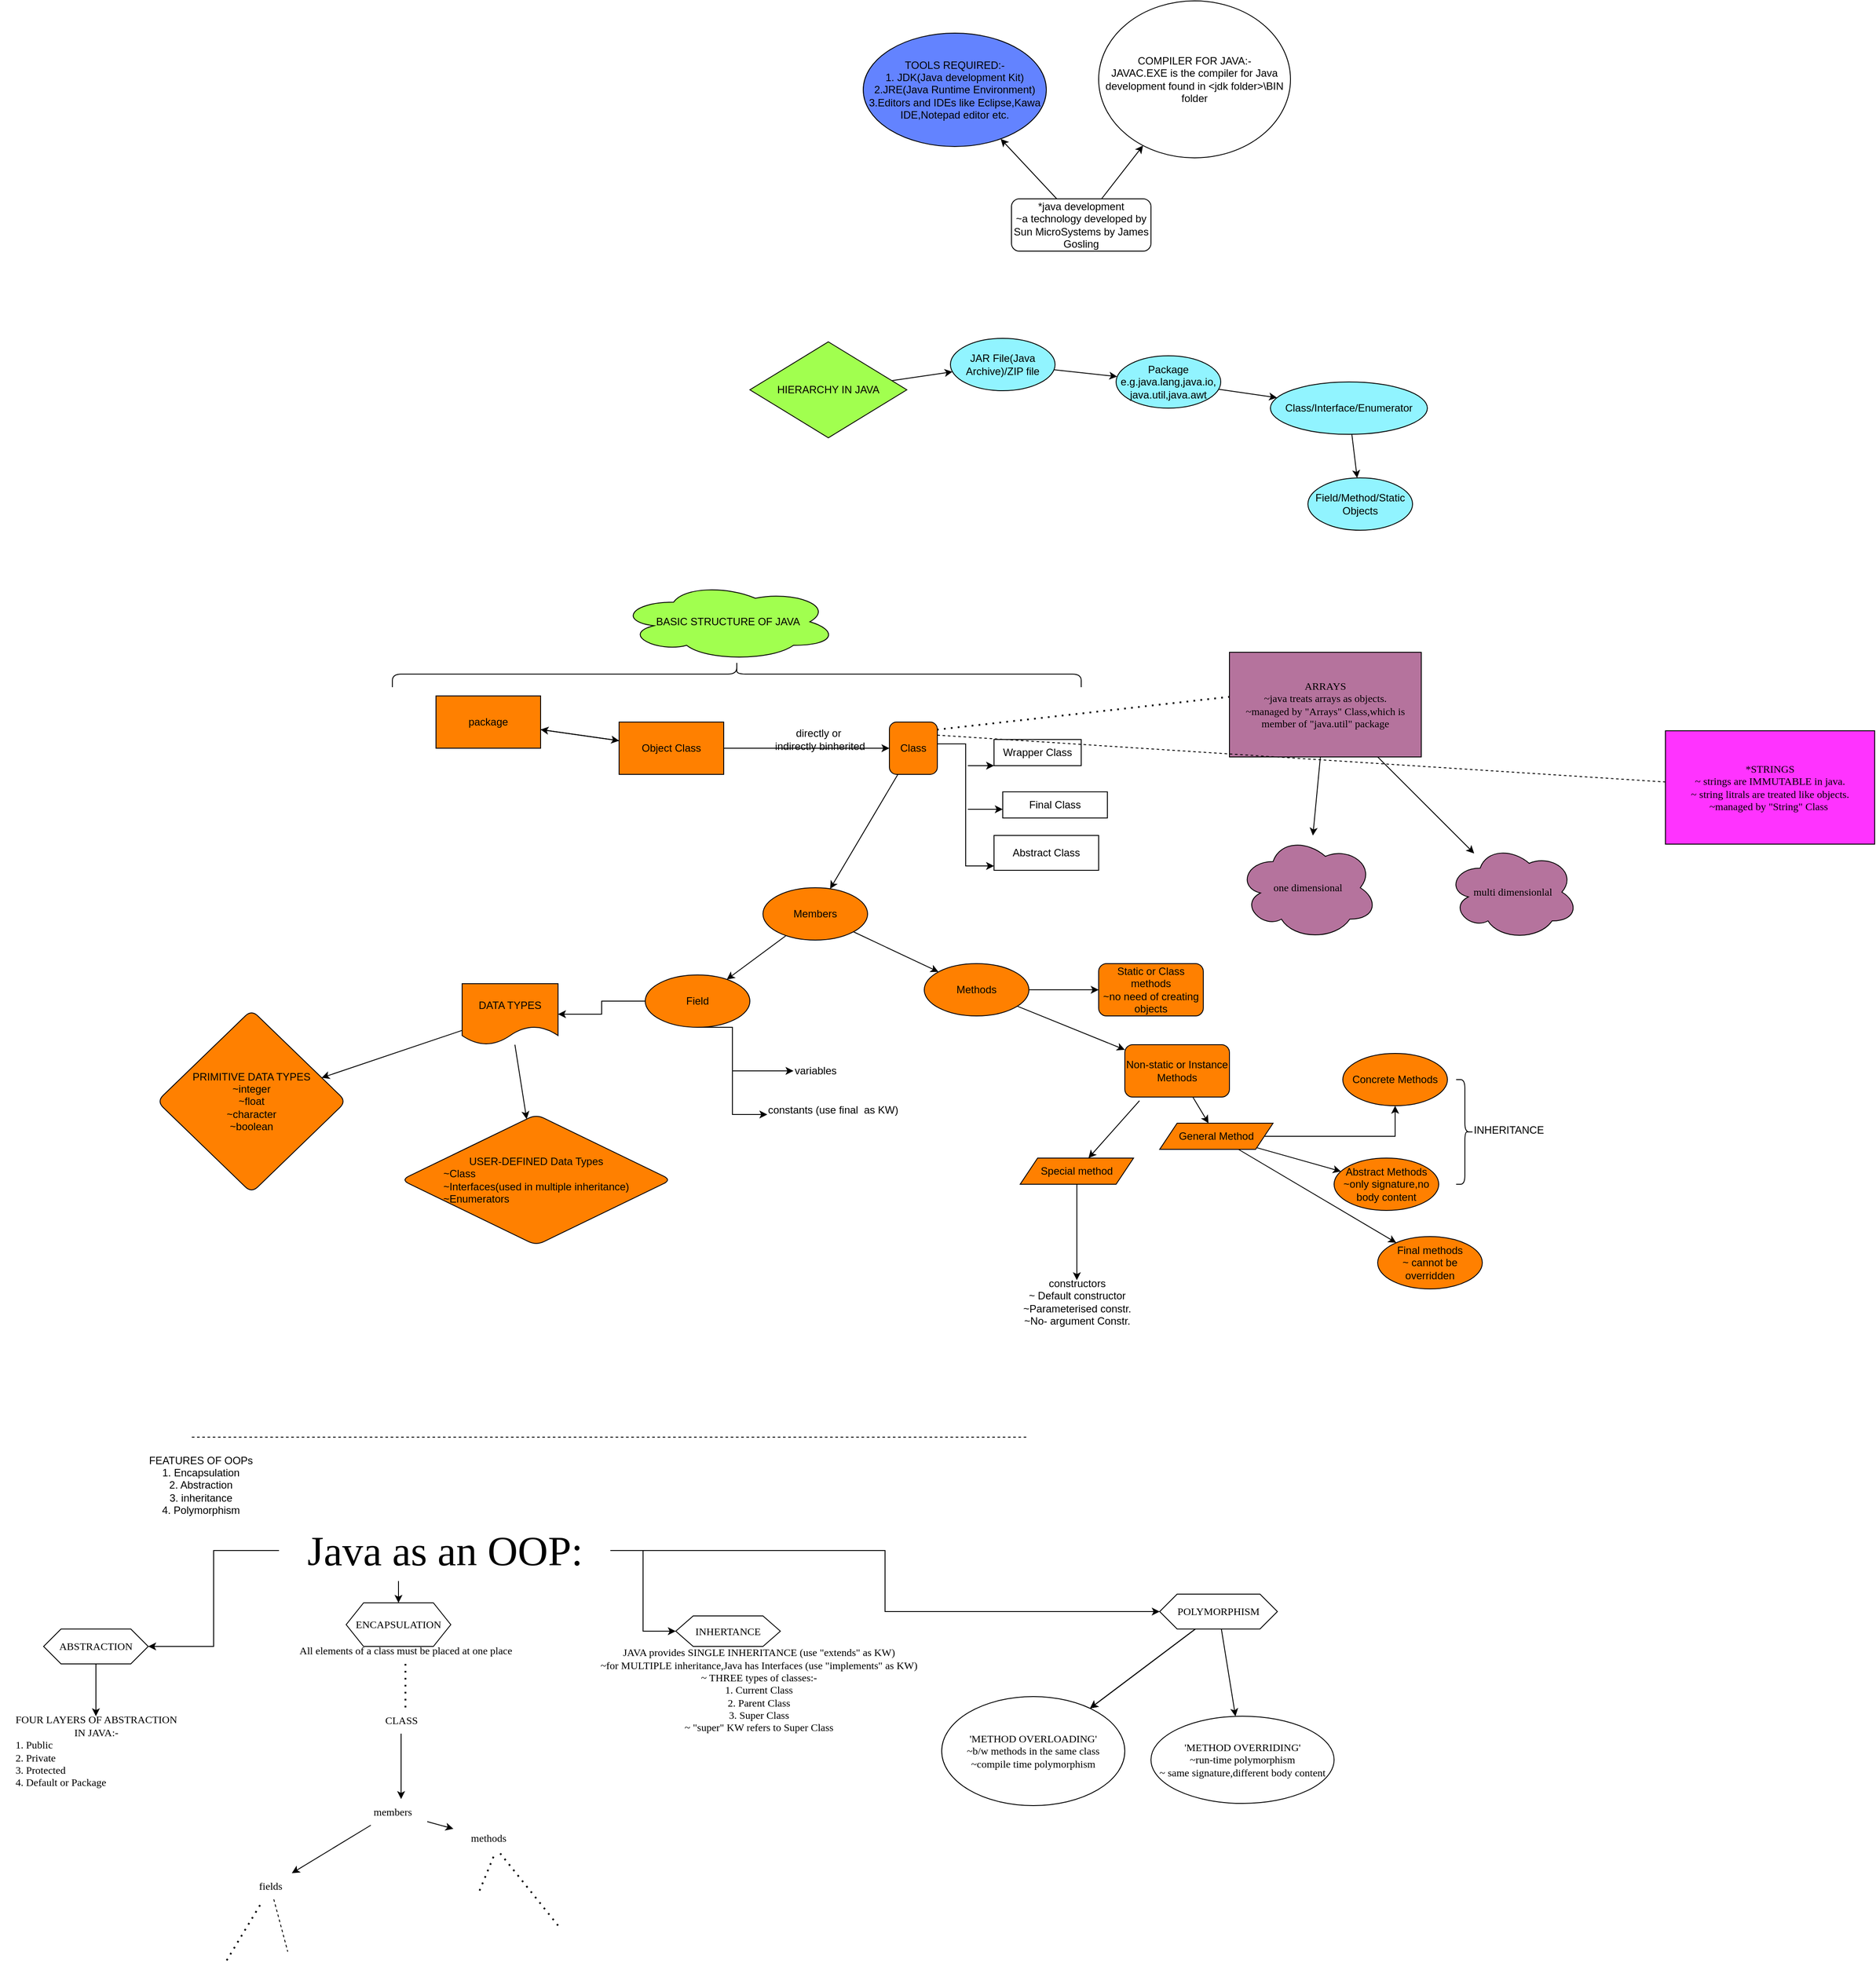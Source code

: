 <mxfile version="20.0.4" type="github" pages="2"><diagram id="sH5qiCcOdGeGCvfAOboL" name="Page-1"><mxGraphModel dx="2087" dy="555" grid="1" gridSize="10" guides="1" tooltips="1" connect="1" arrows="1" fold="1" page="1" pageScale="1" pageWidth="827" pageHeight="1169" math="0" shadow="0"><root><mxCell id="0"/><mxCell id="1" parent="0"/><mxCell id="B9Iz-INxXwkHirPRDV6O-6" value="" style="edgeStyle=none;rounded=0;orthogonalLoop=1;jettySize=auto;html=1;" edge="1" parent="1" source="B9Iz-INxXwkHirPRDV6O-1" target="B9Iz-INxXwkHirPRDV6O-5"><mxGeometry relative="1" as="geometry"/></mxCell><mxCell id="B9Iz-INxXwkHirPRDV6O-11" value="" style="edgeStyle=none;rounded=0;orthogonalLoop=1;jettySize=auto;html=1;" edge="1" parent="1" source="B9Iz-INxXwkHirPRDV6O-1" target="B9Iz-INxXwkHirPRDV6O-10"><mxGeometry relative="1" as="geometry"/></mxCell><mxCell id="B9Iz-INxXwkHirPRDV6O-1" value="*java development&lt;br&gt;~a technology developed by Sun MicroSystems by James Gosling" style="rounded=1;whiteSpace=wrap;html=1;" vertex="1" parent="1"><mxGeometry x="350" y="260" width="160" height="60" as="geometry"/></mxCell><mxCell id="B9Iz-INxXwkHirPRDV6O-5" value="TOOLS REQUIRED:-&lt;br&gt;1. JDK(Java development Kit)&lt;br&gt;2.JRE(Java Runtime Environment)&lt;br&gt;3.Editors and IDEs like Eclipse,Kawa IDE,Notepad editor etc." style="ellipse;whiteSpace=wrap;html=1;rounded=1;strokeColor=#000000;fillColor=#6383FF;" vertex="1" parent="1"><mxGeometry x="180" y="70" width="210" height="130" as="geometry"/></mxCell><mxCell id="B9Iz-INxXwkHirPRDV6O-10" value="COMPILER FOR JAVA:-&lt;br&gt;JAVAC.EXE is the compiler for Java development found in &amp;lt;jdk folder&amp;gt;\BIN folder" style="ellipse;whiteSpace=wrap;html=1;rounded=1;" vertex="1" parent="1"><mxGeometry x="450" y="33" width="220" height="180" as="geometry"/></mxCell><mxCell id="B9Iz-INxXwkHirPRDV6O-14" value="" style="edgeStyle=none;rounded=0;orthogonalLoop=1;jettySize=auto;html=1;" edge="1" parent="1" source="B9Iz-INxXwkHirPRDV6O-12" target="B9Iz-INxXwkHirPRDV6O-13"><mxGeometry relative="1" as="geometry"/></mxCell><mxCell id="B9Iz-INxXwkHirPRDV6O-12" value="HIERARCHY IN JAVA" style="rhombus;whiteSpace=wrap;html=1;strokeColor=#000000;fillColor=#A1FF4F;" vertex="1" parent="1"><mxGeometry x="50" y="424" width="180" height="110" as="geometry"/></mxCell><mxCell id="B9Iz-INxXwkHirPRDV6O-16" value="" style="edgeStyle=none;rounded=0;orthogonalLoop=1;jettySize=auto;html=1;" edge="1" parent="1" source="B9Iz-INxXwkHirPRDV6O-13" target="B9Iz-INxXwkHirPRDV6O-15"><mxGeometry relative="1" as="geometry"/></mxCell><mxCell id="B9Iz-INxXwkHirPRDV6O-13" value="JAR File(Java Archive)/ZIP file" style="ellipse;whiteSpace=wrap;html=1;fillColor=#91F4FF;strokeColor=#000000;" vertex="1" parent="1"><mxGeometry x="280" y="420" width="120" height="60" as="geometry"/></mxCell><mxCell id="B9Iz-INxXwkHirPRDV6O-18" value="" style="edgeStyle=none;rounded=0;orthogonalLoop=1;jettySize=auto;html=1;" edge="1" parent="1" source="B9Iz-INxXwkHirPRDV6O-15" target="B9Iz-INxXwkHirPRDV6O-17"><mxGeometry relative="1" as="geometry"/></mxCell><mxCell id="B9Iz-INxXwkHirPRDV6O-15" value="Package&lt;br&gt;e.g.java.lang,java.io,&lt;br&gt;java.util,java.awt" style="ellipse;whiteSpace=wrap;html=1;fillColor=#91F4FF;strokeColor=#000000;" vertex="1" parent="1"><mxGeometry x="470" y="440" width="120" height="60" as="geometry"/></mxCell><mxCell id="B9Iz-INxXwkHirPRDV6O-20" value="" style="edgeStyle=none;rounded=0;orthogonalLoop=1;jettySize=auto;html=1;" edge="1" parent="1" source="B9Iz-INxXwkHirPRDV6O-17" target="B9Iz-INxXwkHirPRDV6O-19"><mxGeometry relative="1" as="geometry"/></mxCell><mxCell id="B9Iz-INxXwkHirPRDV6O-17" value="Class/Interface/Enumerator" style="ellipse;whiteSpace=wrap;html=1;fillColor=#91F4FF;strokeColor=#000000;" vertex="1" parent="1"><mxGeometry x="647" y="470" width="180" height="60" as="geometry"/></mxCell><mxCell id="B9Iz-INxXwkHirPRDV6O-19" value="Field/Method/Static Objects" style="ellipse;whiteSpace=wrap;html=1;fillColor=#91F4FF;strokeColor=#000000;" vertex="1" parent="1"><mxGeometry x="690" y="580" width="120" height="60" as="geometry"/></mxCell><mxCell id="B9Iz-INxXwkHirPRDV6O-23" value="BASIC STRUCTURE OF JAVA" style="ellipse;shape=cloud;whiteSpace=wrap;html=1;strokeColor=#000000;fillColor=#A1FF4F;" vertex="1" parent="1"><mxGeometry x="-100" y="700" width="250" height="90" as="geometry"/></mxCell><mxCell id="B9Iz-INxXwkHirPRDV6O-32" value="" style="edgeStyle=none;rounded=0;orthogonalLoop=1;jettySize=auto;html=1;" edge="1" parent="1" source="B9Iz-INxXwkHirPRDV6O-27" target="B9Iz-INxXwkHirPRDV6O-31"><mxGeometry relative="1" as="geometry"/></mxCell><mxCell id="B9Iz-INxXwkHirPRDV6O-27" value="package" style="whiteSpace=wrap;html=1;strokeColor=#000000;fillColor=#FF8000;" vertex="1" parent="1"><mxGeometry x="-310" y="830" width="120" height="60" as="geometry"/></mxCell><mxCell id="B9Iz-INxXwkHirPRDV6O-28" value="" style="shape=curlyBracket;whiteSpace=wrap;html=1;rounded=1;flipH=1;strokeColor=#000000;fillColor=#FF8000;direction=south;" vertex="1" parent="1"><mxGeometry x="-360" y="790" width="790" height="30" as="geometry"/></mxCell><mxCell id="B9Iz-INxXwkHirPRDV6O-36" value="" style="edgeStyle=none;rounded=0;orthogonalLoop=1;jettySize=auto;html=1;" edge="1" parent="1" source="B9Iz-INxXwkHirPRDV6O-31" target="B9Iz-INxXwkHirPRDV6O-35"><mxGeometry relative="1" as="geometry"/></mxCell><mxCell id="1tp41s8w3gV_eY9NmaiI-1" value="" style="edgeStyle=none;rounded=0;orthogonalLoop=1;jettySize=auto;html=1;fontFamily=Verdana;fontSize=12;" edge="1" parent="1" source="B9Iz-INxXwkHirPRDV6O-31" target="B9Iz-INxXwkHirPRDV6O-27"><mxGeometry relative="1" as="geometry"/></mxCell><mxCell id="B9Iz-INxXwkHirPRDV6O-31" value="Object Class" style="whiteSpace=wrap;html=1;fillColor=#FF8000;strokeColor=#000000;" vertex="1" parent="1"><mxGeometry x="-100" y="860" width="120" height="60" as="geometry"/></mxCell><mxCell id="B9Iz-INxXwkHirPRDV6O-39" style="edgeStyle=elbowEdgeStyle;rounded=0;orthogonalLoop=1;jettySize=auto;html=1;exitX=1;exitY=0.5;exitDx=0;exitDy=0;" edge="1" parent="1"><mxGeometry relative="1" as="geometry"><mxPoint x="330" y="1025" as="targetPoint"/><mxPoint x="265" y="885" as="sourcePoint"/></mxGeometry></mxCell><mxCell id="B9Iz-INxXwkHirPRDV6O-50" value="" style="edgeStyle=none;rounded=0;orthogonalLoop=1;jettySize=auto;html=1;" edge="1" parent="1" source="B9Iz-INxXwkHirPRDV6O-35" target="B9Iz-INxXwkHirPRDV6O-49"><mxGeometry relative="1" as="geometry"/></mxCell><mxCell id="B9Iz-INxXwkHirPRDV6O-35" value="Class" style="rounded=1;whiteSpace=wrap;html=1;fillColor=#FF8000;strokeColor=#000000;" vertex="1" parent="1"><mxGeometry x="210" y="860" width="55" height="60" as="geometry"/></mxCell><mxCell id="B9Iz-INxXwkHirPRDV6O-37" value="directly or&amp;nbsp;&lt;br&gt;indirectly binherited" style="text;html=1;align=center;verticalAlign=middle;resizable=0;points=[];autosize=1;strokeColor=none;fillColor=none;" vertex="1" parent="1"><mxGeometry x="65" y="860" width="130" height="40" as="geometry"/></mxCell><mxCell id="B9Iz-INxXwkHirPRDV6O-40" value="" style="endArrow=classic;html=1;rounded=0;" edge="1" parent="1"><mxGeometry width="50" height="50" relative="1" as="geometry"><mxPoint x="300" y="910" as="sourcePoint"/><mxPoint x="330" y="910" as="targetPoint"/></mxGeometry></mxCell><mxCell id="B9Iz-INxXwkHirPRDV6O-41" value="Wrapper Class" style="whiteSpace=wrap;html=1;strokeColor=#000000;fillColor=#FFFFFF;" vertex="1" parent="1"><mxGeometry x="330" y="880" width="100" height="30" as="geometry"/></mxCell><mxCell id="B9Iz-INxXwkHirPRDV6O-43" value="" style="endArrow=classic;html=1;rounded=0;" edge="1" parent="1"><mxGeometry width="50" height="50" relative="1" as="geometry"><mxPoint x="300" y="960" as="sourcePoint"/><mxPoint x="340" y="960" as="targetPoint"/></mxGeometry></mxCell><mxCell id="B9Iz-INxXwkHirPRDV6O-44" value="Final Class" style="whiteSpace=wrap;html=1;strokeColor=#000000;fillColor=#FFFFFF;" vertex="1" parent="1"><mxGeometry x="340" y="940" width="120" height="30" as="geometry"/></mxCell><mxCell id="B9Iz-INxXwkHirPRDV6O-45" value="Abstract Class" style="whiteSpace=wrap;html=1;strokeColor=#000000;fillColor=#FFFFFF;" vertex="1" parent="1"><mxGeometry x="330" y="990" width="120" height="40" as="geometry"/></mxCell><mxCell id="B9Iz-INxXwkHirPRDV6O-52" value="" style="edgeStyle=none;rounded=0;orthogonalLoop=1;jettySize=auto;html=1;" edge="1" parent="1" source="B9Iz-INxXwkHirPRDV6O-49" target="B9Iz-INxXwkHirPRDV6O-51"><mxGeometry relative="1" as="geometry"/></mxCell><mxCell id="B9Iz-INxXwkHirPRDV6O-57" value="" style="edgeStyle=none;rounded=0;orthogonalLoop=1;jettySize=auto;html=1;" edge="1" parent="1" source="B9Iz-INxXwkHirPRDV6O-49" target="B9Iz-INxXwkHirPRDV6O-56"><mxGeometry relative="1" as="geometry"/></mxCell><mxCell id="B9Iz-INxXwkHirPRDV6O-49" value="Members" style="ellipse;whiteSpace=wrap;html=1;fillColor=#FF8000;strokeColor=#000000;rounded=1;" vertex="1" parent="1"><mxGeometry x="65" y="1050" width="120" height="60" as="geometry"/></mxCell><mxCell id="B9Iz-INxXwkHirPRDV6O-59" value="" style="edgeStyle=none;rounded=0;orthogonalLoop=1;jettySize=auto;html=1;" edge="1" parent="1" source="B9Iz-INxXwkHirPRDV6O-51" target="B9Iz-INxXwkHirPRDV6O-58"><mxGeometry relative="1" as="geometry"/></mxCell><mxCell id="B9Iz-INxXwkHirPRDV6O-61" value="" style="edgeStyle=none;rounded=0;orthogonalLoop=1;jettySize=auto;html=1;" edge="1" parent="1" source="B9Iz-INxXwkHirPRDV6O-51" target="B9Iz-INxXwkHirPRDV6O-60"><mxGeometry relative="1" as="geometry"/></mxCell><mxCell id="B9Iz-INxXwkHirPRDV6O-51" value="Methods" style="ellipse;whiteSpace=wrap;html=1;fillColor=#FF8000;strokeColor=#000000;rounded=1;" vertex="1" parent="1"><mxGeometry x="250" y="1137" width="120" height="60" as="geometry"/></mxCell><mxCell id="B9Iz-INxXwkHirPRDV6O-93" style="edgeStyle=elbowEdgeStyle;rounded=0;orthogonalLoop=1;jettySize=auto;html=1;exitX=0.5;exitY=1;exitDx=0;exitDy=0;" edge="1" parent="1" source="B9Iz-INxXwkHirPRDV6O-56"><mxGeometry relative="1" as="geometry"><mxPoint x="70" y="1310" as="targetPoint"/></mxGeometry></mxCell><mxCell id="B9Iz-INxXwkHirPRDV6O-100" value="" style="edgeStyle=elbowEdgeStyle;rounded=0;orthogonalLoop=1;jettySize=auto;html=1;" edge="1" parent="1" source="B9Iz-INxXwkHirPRDV6O-56" target="B9Iz-INxXwkHirPRDV6O-99"><mxGeometry relative="1" as="geometry"/></mxCell><mxCell id="B9Iz-INxXwkHirPRDV6O-56" value="Field" style="ellipse;whiteSpace=wrap;html=1;fillColor=#FF8000;strokeColor=#000000;rounded=1;" vertex="1" parent="1"><mxGeometry x="-70" y="1150" width="120" height="60" as="geometry"/></mxCell><mxCell id="B9Iz-INxXwkHirPRDV6O-58" value="Static or Class methods&lt;br&gt;~no need of creating objects" style="rounded=1;whiteSpace=wrap;html=1;fillColor=#FF8000;strokeColor=#000000;" vertex="1" parent="1"><mxGeometry x="450" y="1137" width="120" height="60" as="geometry"/></mxCell><mxCell id="B9Iz-INxXwkHirPRDV6O-63" value="" style="edgeStyle=none;rounded=0;orthogonalLoop=1;jettySize=auto;html=1;" edge="1" parent="1" source="B9Iz-INxXwkHirPRDV6O-60" target="B9Iz-INxXwkHirPRDV6O-62"><mxGeometry relative="1" as="geometry"/></mxCell><mxCell id="B9Iz-INxXwkHirPRDV6O-60" value="Non-static or Instance&lt;br&gt;Methods" style="whiteSpace=wrap;html=1;fillColor=#FF8000;strokeColor=#000000;rounded=1;" vertex="1" parent="1"><mxGeometry x="480" y="1230" width="120" height="60" as="geometry"/></mxCell><mxCell id="B9Iz-INxXwkHirPRDV6O-65" value="" style="edgeStyle=orthogonalEdgeStyle;rounded=0;orthogonalLoop=1;jettySize=auto;html=1;" edge="1" parent="1" source="B9Iz-INxXwkHirPRDV6O-62" target="B9Iz-INxXwkHirPRDV6O-64"><mxGeometry relative="1" as="geometry"/></mxCell><mxCell id="B9Iz-INxXwkHirPRDV6O-69" value="" style="edgeStyle=none;rounded=0;orthogonalLoop=1;jettySize=auto;html=1;" edge="1" parent="1" source="B9Iz-INxXwkHirPRDV6O-62" target="B9Iz-INxXwkHirPRDV6O-68"><mxGeometry relative="1" as="geometry"/></mxCell><mxCell id="B9Iz-INxXwkHirPRDV6O-71" value="" style="edgeStyle=none;rounded=0;orthogonalLoop=1;jettySize=auto;html=1;" edge="1" parent="1" source="B9Iz-INxXwkHirPRDV6O-62" target="B9Iz-INxXwkHirPRDV6O-70"><mxGeometry relative="1" as="geometry"/></mxCell><mxCell id="B9Iz-INxXwkHirPRDV6O-83" value="" style="edgeStyle=none;rounded=0;orthogonalLoop=1;jettySize=auto;html=1;exitX=0.14;exitY=1.071;exitDx=0;exitDy=0;exitPerimeter=0;" edge="1" parent="1" source="B9Iz-INxXwkHirPRDV6O-60" target="B9Iz-INxXwkHirPRDV6O-82"><mxGeometry relative="1" as="geometry"><mxPoint x="500" y="1300" as="sourcePoint"/></mxGeometry></mxCell><mxCell id="B9Iz-INxXwkHirPRDV6O-62" value="General Method" style="shape=parallelogram;perimeter=parallelogramPerimeter;whiteSpace=wrap;html=1;fixedSize=1;fillColor=#FF8000;strokeColor=#000000;rounded=1;arcSize=0;" vertex="1" parent="1"><mxGeometry x="520" y="1320" width="130" height="30" as="geometry"/></mxCell><mxCell id="B9Iz-INxXwkHirPRDV6O-64" value="Concrete Methods" style="ellipse;whiteSpace=wrap;html=1;fillColor=#FF8000;strokeColor=#000000;rounded=1;arcSize=0;" vertex="1" parent="1"><mxGeometry x="730" y="1240" width="120" height="60" as="geometry"/></mxCell><mxCell id="B9Iz-INxXwkHirPRDV6O-68" value="Abstract Methods&lt;br&gt;~only signature,no body content" style="ellipse;whiteSpace=wrap;html=1;fillColor=#FF8000;strokeColor=#000000;rounded=1;arcSize=0;" vertex="1" parent="1"><mxGeometry x="720" y="1360" width="120" height="60" as="geometry"/></mxCell><mxCell id="B9Iz-INxXwkHirPRDV6O-70" value="Final methods&lt;br&gt;~ cannot be overridden" style="ellipse;whiteSpace=wrap;html=1;fillColor=#FF8000;strokeColor=#000000;rounded=1;arcSize=0;" vertex="1" parent="1"><mxGeometry x="770" y="1450" width="120" height="60" as="geometry"/></mxCell><mxCell id="B9Iz-INxXwkHirPRDV6O-72" value="" style="shape=curlyBracket;whiteSpace=wrap;html=1;rounded=1;flipH=1;strokeColor=#000000;fillColor=#FFFFFF;" vertex="1" parent="1"><mxGeometry x="860" y="1270" width="20" height="120" as="geometry"/></mxCell><mxCell id="B9Iz-INxXwkHirPRDV6O-76" value="&lt;br&gt;INHERITANCE" style="text;html=1;align=center;verticalAlign=middle;resizable=0;points=[];autosize=1;strokeColor=none;fillColor=none;" vertex="1" parent="1"><mxGeometry x="870" y="1300" width="100" height="40" as="geometry"/></mxCell><mxCell id="B9Iz-INxXwkHirPRDV6O-82" value="Special method" style="shape=parallelogram;perimeter=parallelogramPerimeter;whiteSpace=wrap;html=1;fixedSize=1;fillColor=#FF8000;strokeColor=#000000;rounded=1;arcSize=0;" vertex="1" parent="1"><mxGeometry x="360" y="1360" width="130" height="30" as="geometry"/></mxCell><mxCell id="B9Iz-INxXwkHirPRDV6O-90" value="" style="endArrow=classic;html=1;rounded=0;exitX=0.5;exitY=1;exitDx=0;exitDy=0;" edge="1" parent="1" source="B9Iz-INxXwkHirPRDV6O-82"><mxGeometry width="50" height="50" relative="1" as="geometry"><mxPoint x="490" y="1410" as="sourcePoint"/><mxPoint x="425" y="1500" as="targetPoint"/></mxGeometry></mxCell><mxCell id="B9Iz-INxXwkHirPRDV6O-92" value="constructors&lt;br&gt;~ Default constructor&lt;br&gt;~Parameterised constr.&lt;br&gt;~No- argument Constr." style="text;html=1;align=center;verticalAlign=middle;resizable=0;points=[];autosize=1;strokeColor=none;fillColor=none;" vertex="1" parent="1"><mxGeometry x="350" y="1490" width="150" height="70" as="geometry"/></mxCell><mxCell id="B9Iz-INxXwkHirPRDV6O-94" value="" style="endArrow=classic;html=1;rounded=0;" edge="1" parent="1"><mxGeometry width="50" height="50" relative="1" as="geometry"><mxPoint x="30" y="1260" as="sourcePoint"/><mxPoint x="100" y="1260" as="targetPoint"/></mxGeometry></mxCell><mxCell id="B9Iz-INxXwkHirPRDV6O-95" value="variables" style="text;html=1;align=center;verticalAlign=middle;resizable=0;points=[];autosize=1;strokeColor=none;fillColor=none;" vertex="1" parent="1"><mxGeometry x="90" y="1245" width="70" height="30" as="geometry"/></mxCell><mxCell id="B9Iz-INxXwkHirPRDV6O-96" value="constants (use final&amp;nbsp; as KW)" style="text;html=1;align=center;verticalAlign=middle;resizable=0;points=[];autosize=1;strokeColor=none;fillColor=none;" vertex="1" parent="1"><mxGeometry x="60" y="1290" width="170" height="30" as="geometry"/></mxCell><mxCell id="B9Iz-INxXwkHirPRDV6O-104" value="" style="edgeStyle=none;rounded=0;orthogonalLoop=1;jettySize=auto;html=1;" edge="1" parent="1" source="B9Iz-INxXwkHirPRDV6O-99" target="B9Iz-INxXwkHirPRDV6O-103"><mxGeometry relative="1" as="geometry"/></mxCell><mxCell id="B9Iz-INxXwkHirPRDV6O-106" value="" style="edgeStyle=none;rounded=0;orthogonalLoop=1;jettySize=auto;html=1;" edge="1" parent="1" source="B9Iz-INxXwkHirPRDV6O-99" target="B9Iz-INxXwkHirPRDV6O-105"><mxGeometry relative="1" as="geometry"/></mxCell><mxCell id="B9Iz-INxXwkHirPRDV6O-99" value="DATA TYPES" style="shape=document;whiteSpace=wrap;html=1;boundedLbl=1;fillColor=#FF8000;strokeColor=#000000;rounded=1;" vertex="1" parent="1"><mxGeometry x="-280" y="1160" width="110" height="70" as="geometry"/></mxCell><mxCell id="B9Iz-INxXwkHirPRDV6O-103" value="PRIMITIVE DATA TYPES&lt;br&gt;~integer&lt;br&gt;~float&lt;br&gt;~character&lt;br&gt;~boolean" style="rhombus;whiteSpace=wrap;html=1;fillColor=#FF8000;strokeColor=#000000;rounded=1;" vertex="1" parent="1"><mxGeometry x="-630" y="1190" width="217" height="210" as="geometry"/></mxCell><mxCell id="B9Iz-INxXwkHirPRDV6O-105" value="USER-DEFINED Data Types&lt;br&gt;&lt;div style=&quot;text-align: justify;&quot;&gt;&lt;span style=&quot;background-color: initial;&quot;&gt;~Class&lt;/span&gt;&lt;/div&gt;&lt;div style=&quot;text-align: justify;&quot;&gt;&lt;span style=&quot;background-color: initial;&quot;&gt;~Interfaces(used in multiple inheritance)&lt;/span&gt;&lt;/div&gt;&lt;div style=&quot;text-align: justify;&quot;&gt;&lt;span style=&quot;background-color: initial;&quot;&gt;~Enumerators&lt;/span&gt;&lt;/div&gt;" style="rhombus;whiteSpace=wrap;html=1;fillColor=#FF8000;strokeColor=#000000;rounded=1;" vertex="1" parent="1"><mxGeometry x="-350" y="1310" width="310" height="150" as="geometry"/></mxCell><mxCell id="B9Iz-INxXwkHirPRDV6O-109" value="" style="endArrow=none;dashed=1;html=1;rounded=0;" edge="1" parent="1"><mxGeometry width="50" height="50" relative="1" as="geometry"><mxPoint x="-590" y="1680" as="sourcePoint"/><mxPoint x="370" y="1680" as="targetPoint"/></mxGeometry></mxCell><mxCell id="B9Iz-INxXwkHirPRDV6O-110" value="FEATURES OF OOPs&lt;br&gt;1. Encapsulation&lt;br&gt;2. Abstraction&lt;br&gt;3. inheritance&lt;br&gt;4. Polymorphism" style="text;html=1;align=center;verticalAlign=middle;resizable=0;points=[];autosize=1;strokeColor=none;fillColor=none;" vertex="1" parent="1"><mxGeometry x="-650" y="1690" width="140" height="90" as="geometry"/></mxCell><mxCell id="B9Iz-INxXwkHirPRDV6O-116" value="" style="edgeStyle=elbowEdgeStyle;rounded=0;orthogonalLoop=1;jettySize=auto;html=1;fontFamily=Verdana;fontSize=12;" edge="1" parent="1" source="B9Iz-INxXwkHirPRDV6O-111" target="B9Iz-INxXwkHirPRDV6O-115"><mxGeometry relative="1" as="geometry"/></mxCell><mxCell id="B9Iz-INxXwkHirPRDV6O-120" value="" style="edgeStyle=elbowEdgeStyle;rounded=0;orthogonalLoop=1;jettySize=auto;html=1;fontFamily=Verdana;fontSize=12;" edge="1" parent="1" source="B9Iz-INxXwkHirPRDV6O-111" target="B9Iz-INxXwkHirPRDV6O-119"><mxGeometry relative="1" as="geometry"/></mxCell><mxCell id="B9Iz-INxXwkHirPRDV6O-147" value="" style="edgeStyle=elbowEdgeStyle;rounded=0;orthogonalLoop=1;jettySize=auto;html=1;fontFamily=Verdana;fontSize=12;" edge="1" parent="1" source="B9Iz-INxXwkHirPRDV6O-111" target="B9Iz-INxXwkHirPRDV6O-146"><mxGeometry relative="1" as="geometry"/></mxCell><mxCell id="B9Iz-INxXwkHirPRDV6O-154" value="" style="edgeStyle=elbowEdgeStyle;rounded=0;orthogonalLoop=1;jettySize=auto;html=1;fontFamily=Verdana;fontSize=12;" edge="1" parent="1" source="B9Iz-INxXwkHirPRDV6O-111" target="B9Iz-INxXwkHirPRDV6O-153"><mxGeometry relative="1" as="geometry"/></mxCell><mxCell id="B9Iz-INxXwkHirPRDV6O-111" value="&lt;font face=&quot;Comic Sans MS&quot; style=&quot;font-size: 48px;&quot;&gt;Java as an OOP:&lt;/font&gt;" style="text;html=1;align=center;verticalAlign=middle;resizable=0;points=[];autosize=1;strokeColor=none;fillColor=none;" vertex="1" parent="1"><mxGeometry x="-490" y="1775" width="380" height="70" as="geometry"/></mxCell><mxCell id="B9Iz-INxXwkHirPRDV6O-117" style="edgeStyle=elbowEdgeStyle;rounded=0;orthogonalLoop=1;jettySize=auto;html=1;fontFamily=Verdana;fontSize=12;" edge="1" parent="1" source="B9Iz-INxXwkHirPRDV6O-115"><mxGeometry relative="1" as="geometry"><mxPoint x="-700" y="2000" as="targetPoint"/></mxGeometry></mxCell><mxCell id="B9Iz-INxXwkHirPRDV6O-115" value="ABSTRACTION" style="shape=hexagon;perimeter=hexagonPerimeter2;whiteSpace=wrap;html=1;fixedSize=1;fontFamily=Verdana;fontSize=12;strokeColor=#000000;fillColor=#FFFFFF;" vertex="1" parent="1"><mxGeometry x="-760" y="1900" width="120" height="40" as="geometry"/></mxCell><mxCell id="B9Iz-INxXwkHirPRDV6O-118" value="FOUR LAYERS OF ABSTRACTION&lt;br&gt;IN JAVA:-&lt;br&gt;&lt;div style=&quot;text-align: justify;&quot;&gt;&lt;span style=&quot;background-color: initial;&quot;&gt;1. Public&lt;/span&gt;&lt;/div&gt;&lt;div style=&quot;text-align: justify;&quot;&gt;&lt;span style=&quot;background-color: initial;&quot;&gt;2. Private&lt;/span&gt;&lt;/div&gt;&lt;div style=&quot;text-align: justify;&quot;&gt;&lt;span style=&quot;background-color: initial;&quot;&gt;3. Protected&lt;/span&gt;&lt;/div&gt;&lt;div style=&quot;text-align: justify;&quot;&gt;&lt;span style=&quot;background-color: initial;&quot;&gt;4. Default or Package&amp;nbsp;&lt;/span&gt;&lt;/div&gt;" style="text;html=1;align=center;verticalAlign=middle;resizable=0;points=[];autosize=1;strokeColor=none;fillColor=none;fontSize=12;fontFamily=Verdana;" vertex="1" parent="1"><mxGeometry x="-810" y="1990" width="220" height="100" as="geometry"/></mxCell><mxCell id="B9Iz-INxXwkHirPRDV6O-119" value="ENCAPSULATION" style="shape=hexagon;perimeter=hexagonPerimeter2;whiteSpace=wrap;html=1;fixedSize=1;fontFamily=Verdana;fontSize=12;strokeColor=#000000;fillColor=#FFFFFF;" vertex="1" parent="1"><mxGeometry x="-413" y="1870" width="120" height="50" as="geometry"/></mxCell><mxCell id="B9Iz-INxXwkHirPRDV6O-123" value="All elements of a class must be placed at one place" style="text;html=1;align=center;verticalAlign=middle;resizable=0;points=[];autosize=1;strokeColor=none;fillColor=none;fontSize=12;fontFamily=Verdana;" vertex="1" parent="1"><mxGeometry x="-510" y="1910" width="330" height="30" as="geometry"/></mxCell><mxCell id="B9Iz-INxXwkHirPRDV6O-124" value="" style="endArrow=none;dashed=1;html=1;dashPattern=1 3;strokeWidth=2;rounded=0;fontFamily=Verdana;fontSize=12;" edge="1" parent="1" source="B9Iz-INxXwkHirPRDV6O-123"><mxGeometry width="50" height="50" relative="1" as="geometry"><mxPoint x="-230" y="1870" as="sourcePoint"/><mxPoint x="-345" y="1990" as="targetPoint"/></mxGeometry></mxCell><mxCell id="B9Iz-INxXwkHirPRDV6O-127" value="" style="edgeStyle=elbowEdgeStyle;rounded=0;orthogonalLoop=1;jettySize=auto;html=1;fontFamily=Verdana;fontSize=12;" edge="1" parent="1" source="B9Iz-INxXwkHirPRDV6O-125" target="B9Iz-INxXwkHirPRDV6O-126"><mxGeometry relative="1" as="geometry"/></mxCell><mxCell id="B9Iz-INxXwkHirPRDV6O-125" value="CLASS" style="text;html=1;align=center;verticalAlign=middle;resizable=0;points=[];autosize=1;strokeColor=none;fillColor=none;fontSize=12;fontFamily=Verdana;" vertex="1" parent="1"><mxGeometry x="-380" y="1990" width="60" height="30" as="geometry"/></mxCell><mxCell id="B9Iz-INxXwkHirPRDV6O-133" value="" style="edgeStyle=none;rounded=0;orthogonalLoop=1;jettySize=auto;html=1;fontFamily=Verdana;fontSize=12;" edge="1" parent="1" source="B9Iz-INxXwkHirPRDV6O-126" target="B9Iz-INxXwkHirPRDV6O-132"><mxGeometry relative="1" as="geometry"/></mxCell><mxCell id="B9Iz-INxXwkHirPRDV6O-136" value="" style="edgeStyle=none;rounded=0;orthogonalLoop=1;jettySize=auto;html=1;fontFamily=Verdana;fontSize=12;" edge="1" parent="1" source="B9Iz-INxXwkHirPRDV6O-126" target="B9Iz-INxXwkHirPRDV6O-135"><mxGeometry relative="1" as="geometry"/></mxCell><mxCell id="B9Iz-INxXwkHirPRDV6O-126" value="members" style="text;html=1;align=center;verticalAlign=middle;resizable=0;points=[];autosize=1;strokeColor=none;fillColor=none;fontSize=12;fontFamily=Verdana;" vertex="1" parent="1"><mxGeometry x="-400" y="2095" width="80" height="30" as="geometry"/></mxCell><mxCell id="B9Iz-INxXwkHirPRDV6O-132" value="methods" style="text;html=1;align=center;verticalAlign=middle;resizable=0;points=[];autosize=1;strokeColor=none;fillColor=none;fontSize=12;fontFamily=Verdana;" vertex="1" parent="1"><mxGeometry x="-290" y="2125" width="80" height="30" as="geometry"/></mxCell><mxCell id="B9Iz-INxXwkHirPRDV6O-135" value="fields" style="text;html=1;align=center;verticalAlign=middle;resizable=0;points=[];autosize=1;strokeColor=none;fillColor=none;fontSize=12;fontFamily=Verdana;" vertex="1" parent="1"><mxGeometry x="-530" y="2180" width="60" height="30" as="geometry"/></mxCell><mxCell id="B9Iz-INxXwkHirPRDV6O-137" value="" style="endArrow=none;dashed=1;html=1;rounded=0;fontFamily=Verdana;fontSize=12;" edge="1" parent="1" source="B9Iz-INxXwkHirPRDV6O-135"><mxGeometry width="50" height="50" relative="1" as="geometry"><mxPoint x="-260" y="2200" as="sourcePoint"/><mxPoint x="-480" y="2270" as="targetPoint"/></mxGeometry></mxCell><mxCell id="B9Iz-INxXwkHirPRDV6O-138" value="" style="endArrow=none;dashed=1;html=1;dashPattern=1 3;strokeWidth=2;rounded=0;fontFamily=Verdana;fontSize=12;entryX=0.64;entryY=0.975;entryDx=0;entryDy=0;entryPerimeter=0;" edge="1" parent="1" target="B9Iz-INxXwkHirPRDV6O-132"><mxGeometry width="50" height="50" relative="1" as="geometry"><mxPoint x="-170" y="2240" as="sourcePoint"/><mxPoint x="-220" y="2180" as="targetPoint"/></mxGeometry></mxCell><mxCell id="B9Iz-INxXwkHirPRDV6O-139" value="" style="endArrow=none;dashed=1;html=1;dashPattern=1 3;strokeWidth=2;rounded=0;fontFamily=Verdana;fontSize=12;entryX=0.599;entryY=1.049;entryDx=0;entryDy=0;entryPerimeter=0;" edge="1" parent="1" target="B9Iz-INxXwkHirPRDV6O-132"><mxGeometry width="50" height="50" relative="1" as="geometry"><mxPoint x="-260" y="2200" as="sourcePoint"/><mxPoint x="-210" y="2150" as="targetPoint"/></mxGeometry></mxCell><mxCell id="B9Iz-INxXwkHirPRDV6O-140" value="" style="endArrow=none;dashed=1;html=1;dashPattern=1 3;strokeWidth=2;rounded=0;fontFamily=Verdana;fontSize=12;entryX=0.317;entryY=1.178;entryDx=0;entryDy=0;entryPerimeter=0;" edge="1" parent="1" target="B9Iz-INxXwkHirPRDV6O-135"><mxGeometry width="50" height="50" relative="1" as="geometry"><mxPoint x="-550" y="2280" as="sourcePoint"/><mxPoint x="-210" y="2150" as="targetPoint"/></mxGeometry></mxCell><mxCell id="B9Iz-INxXwkHirPRDV6O-146" value="INHERTANCE" style="shape=hexagon;perimeter=hexagonPerimeter2;whiteSpace=wrap;html=1;fixedSize=1;fontFamily=Verdana;fontSize=12;strokeColor=#000000;fillColor=#FFFFFF;" vertex="1" parent="1"><mxGeometry x="-35" y="1885" width="120" height="35" as="geometry"/></mxCell><mxCell id="B9Iz-INxXwkHirPRDV6O-150" value="JAVA provides SINGLE INHERITANCE (use &quot;extends&quot; as KW)&lt;br&gt;~for MULTIPLE inheritance,Java has Interfaces (use &quot;implements&quot; as KW)&lt;br&gt;~ THREE types of classes:-&lt;br&gt;1. Current Class&lt;br&gt;2. Parent Class&lt;br&gt;3. Super Class&lt;br&gt;~ &quot;super&quot; KW refers to Super Class" style="text;html=1;align=center;verticalAlign=middle;resizable=0;points=[];autosize=1;strokeColor=none;fillColor=none;fontSize=12;fontFamily=Verdana;" vertex="1" parent="1"><mxGeometry x="-175" y="1915" width="470" height="110" as="geometry"/></mxCell><mxCell id="B9Iz-INxXwkHirPRDV6O-158" value="" style="edgeStyle=none;rounded=0;orthogonalLoop=1;jettySize=auto;html=1;fontFamily=Verdana;fontSize=12;" edge="1" parent="1" source="B9Iz-INxXwkHirPRDV6O-153" target="B9Iz-INxXwkHirPRDV6O-157"><mxGeometry relative="1" as="geometry"/></mxCell><mxCell id="B9Iz-INxXwkHirPRDV6O-159" value="" style="edgeStyle=none;rounded=0;orthogonalLoop=1;jettySize=auto;html=1;fontFamily=Verdana;fontSize=12;" edge="1" parent="1" source="B9Iz-INxXwkHirPRDV6O-153" target="B9Iz-INxXwkHirPRDV6O-157"><mxGeometry relative="1" as="geometry"/></mxCell><mxCell id="B9Iz-INxXwkHirPRDV6O-160" value="" style="edgeStyle=none;rounded=0;orthogonalLoop=1;jettySize=auto;html=1;fontFamily=Verdana;fontSize=12;" edge="1" parent="1" source="B9Iz-INxXwkHirPRDV6O-153" target="B9Iz-INxXwkHirPRDV6O-157"><mxGeometry relative="1" as="geometry"/></mxCell><mxCell id="B9Iz-INxXwkHirPRDV6O-162" value="" style="edgeStyle=none;rounded=0;orthogonalLoop=1;jettySize=auto;html=1;fontFamily=Verdana;fontSize=12;" edge="1" parent="1" source="B9Iz-INxXwkHirPRDV6O-153" target="B9Iz-INxXwkHirPRDV6O-161"><mxGeometry relative="1" as="geometry"/></mxCell><mxCell id="B9Iz-INxXwkHirPRDV6O-153" value="POLYMORPHISM" style="shape=hexagon;perimeter=hexagonPerimeter2;whiteSpace=wrap;html=1;fixedSize=1;fontFamily=Verdana;fontSize=12;strokeColor=#000000;fillColor=#FFFFFF;" vertex="1" parent="1"><mxGeometry x="520" y="1860" width="135" height="40" as="geometry"/></mxCell><mxCell id="B9Iz-INxXwkHirPRDV6O-157" value="'METHOD OVERLOADING'&lt;br&gt;~b/w methods in the same class&lt;br&gt;~compile time polymorphism&lt;br&gt;" style="ellipse;whiteSpace=wrap;html=1;fontFamily=Verdana;fillColor=#FFFFFF;strokeColor=#000000;" vertex="1" parent="1"><mxGeometry x="270" y="1977.5" width="210" height="125" as="geometry"/></mxCell><mxCell id="B9Iz-INxXwkHirPRDV6O-161" value="'METHOD OVERRIDING'&lt;br&gt;~run-time polymorphism&lt;br&gt;~ same signature,different body content" style="ellipse;whiteSpace=wrap;html=1;fontFamily=Verdana;fillColor=#FFFFFF;strokeColor=#000000;" vertex="1" parent="1"><mxGeometry x="510" y="2000" width="210" height="100" as="geometry"/></mxCell><mxCell id="1tp41s8w3gV_eY9NmaiI-6" value="" style="endArrow=none;dashed=1;html=1;dashPattern=1 3;strokeWidth=2;rounded=0;fontFamily=Verdana;fontSize=12;exitX=0.992;exitY=0.145;exitDx=0;exitDy=0;exitPerimeter=0;entryX=0.006;entryY=0.424;entryDx=0;entryDy=0;entryPerimeter=0;" edge="1" parent="1" source="B9Iz-INxXwkHirPRDV6O-35" target="1tp41s8w3gV_eY9NmaiI-7"><mxGeometry width="50" height="50" relative="1" as="geometry"><mxPoint x="250" y="1010" as="sourcePoint"/><mxPoint x="620" y="780" as="targetPoint"/></mxGeometry></mxCell><mxCell id="1tp41s8w3gV_eY9NmaiI-9" value="" style="edgeStyle=none;rounded=0;orthogonalLoop=1;jettySize=auto;html=1;fontFamily=Verdana;fontSize=12;" edge="1" parent="1" source="1tp41s8w3gV_eY9NmaiI-7" target="1tp41s8w3gV_eY9NmaiI-8"><mxGeometry relative="1" as="geometry"/></mxCell><mxCell id="1tp41s8w3gV_eY9NmaiI-11" value="" style="edgeStyle=none;rounded=0;orthogonalLoop=1;jettySize=auto;html=1;fontFamily=Verdana;fontSize=12;" edge="1" parent="1" source="1tp41s8w3gV_eY9NmaiI-7" target="1tp41s8w3gV_eY9NmaiI-10"><mxGeometry relative="1" as="geometry"/></mxCell><mxCell id="1tp41s8w3gV_eY9NmaiI-7" value="ARRAYS&lt;br&gt;~java treats arrays as objects.&lt;br&gt;~managed by &quot;Arrays&quot; Class,which is member of &quot;java.util&quot; package" style="whiteSpace=wrap;html=1;fontFamily=Verdana;fontSize=12;strokeColor=#000000;fillColor=#B5739D;" vertex="1" parent="1"><mxGeometry x="600" y="780" width="220" height="120" as="geometry"/></mxCell><mxCell id="1tp41s8w3gV_eY9NmaiI-8" value="one dimensional" style="ellipse;shape=cloud;whiteSpace=wrap;html=1;fontFamily=Verdana;fillColor=#B5739D;strokeColor=#000000;" vertex="1" parent="1"><mxGeometry x="610" y="990" width="160" height="120" as="geometry"/></mxCell><mxCell id="1tp41s8w3gV_eY9NmaiI-10" value="multi dimensionlal" style="ellipse;shape=cloud;whiteSpace=wrap;html=1;fontFamily=Verdana;fillColor=#B5739D;strokeColor=#000000;" vertex="1" parent="1"><mxGeometry x="850" y="1000" width="150" height="110" as="geometry"/></mxCell><mxCell id="1tp41s8w3gV_eY9NmaiI-12" value="" style="endArrow=none;dashed=1;html=1;rounded=0;fontFamily=Verdana;fontSize=12;exitX=1;exitY=0.25;exitDx=0;exitDy=0;" edge="1" parent="1" source="B9Iz-INxXwkHirPRDV6O-35"><mxGeometry width="50" height="50" relative="1" as="geometry"><mxPoint x="410" y="960" as="sourcePoint"/><mxPoint x="1120" y="930" as="targetPoint"/></mxGeometry></mxCell><mxCell id="1tp41s8w3gV_eY9NmaiI-13" value="Text" style="text;html=1;align=center;verticalAlign=middle;resizable=0;points=[];autosize=1;strokeColor=none;fillColor=none;fontSize=12;fontFamily=Verdana;" vertex="1" parent="1"><mxGeometry x="1100" y="910" width="40" height="20" as="geometry"/></mxCell><mxCell id="1tp41s8w3gV_eY9NmaiI-14" value="*STRINGS&lt;br&gt;~ strings are IMMUTABLE in java.&lt;br&gt;~ string litrals are treated like objects.&lt;br&gt;~managed by &quot;String&quot; Class&amp;nbsp;" style="whiteSpace=wrap;html=1;fontFamily=Verdana;fontSize=12;strokeColor=#000000;fillColor=#FF33FF;" vertex="1" parent="1"><mxGeometry x="1100" y="870" width="240" height="130" as="geometry"/></mxCell></root></mxGraphModel></diagram><diagram id="Jpph2lAzM0-6TgZihtPP" name="Page-2"><mxGraphModel dx="2087" dy="555" grid="1" gridSize="10" guides="1" tooltips="1" connect="1" arrows="1" fold="1" page="1" pageScale="1" pageWidth="827" pageHeight="1169" math="0" shadow="0"><root><mxCell id="0"/><mxCell id="1" parent="0"/><mxCell id="fpBxsbZTEgXUByeuCUzQ-34" value="" style="endArrow=none;html=1;rounded=0;fontFamily=Verdana;fontSize=14;" edge="1" parent="1"><mxGeometry width="50" height="50" relative="1" as="geometry"><mxPoint x="170" y="990" as="sourcePoint"/><mxPoint x="250" y="990" as="targetPoint"/></mxGeometry></mxCell><mxCell id="fpBxsbZTEgXUByeuCUzQ-3" value="" style="edgeStyle=none;rounded=0;orthogonalLoop=1;jettySize=auto;html=1;fontFamily=Verdana;fontSize=14;" edge="1" parent="1" source="fpBxsbZTEgXUByeuCUzQ-1" target="fpBxsbZTEgXUByeuCUzQ-2"><mxGeometry relative="1" as="geometry"/></mxCell><mxCell id="fpBxsbZTEgXUByeuCUzQ-1" value="EXCEPTION&amp;nbsp;&lt;br&gt;HANDLING" style="ellipse;whiteSpace=wrap;html=1;fontFamily=Verdana;fontSize=14;strokeColor=#000000;fillColor=#FF33FF;" vertex="1" parent="1"><mxGeometry x="50" y="90" width="120" height="60" as="geometry"/></mxCell><mxCell id="fpBxsbZTEgXUByeuCUzQ-2" value="@five KWs&lt;br&gt;~try&lt;br&gt;~catch&lt;br&gt;~throw&lt;br&gt;~throws&lt;br&gt;~finally(to be executed at last and bottommost block)" style="whiteSpace=wrap;html=1;fontSize=14;fontFamily=Verdana;fillColor=#FF33FF;strokeColor=#000000;" vertex="1" parent="1"><mxGeometry x="250" y="40" width="120" height="180" as="geometry"/></mxCell><mxCell id="fpBxsbZTEgXUByeuCUzQ-4" value="#JAVA AWT(Abstract Window Toolkit)&lt;br&gt;~set of classes for GUI Programming,&lt;br&gt;~&quot;java.awt&quot; package&amp;nbsp; provides such classes&lt;br&gt;" style="text;html=1;align=center;verticalAlign=middle;resizable=0;points=[];autosize=1;strokeColor=none;fillColor=none;fontSize=14;fontFamily=Verdana;" vertex="1" parent="1"><mxGeometry x="35" y="335" width="330" height="60" as="geometry"/></mxCell><mxCell id="fpBxsbZTEgXUByeuCUzQ-9" value="" style="endArrow=none;dashed=1;html=1;rounded=0;fontFamily=Verdana;fontSize=14;" edge="1" parent="1"><mxGeometry width="50" height="50" relative="1" as="geometry"><mxPoint x="10" y="290" as="sourcePoint"/><mxPoint x="750" y="270" as="targetPoint"/></mxGeometry></mxCell><mxCell id="fpBxsbZTEgXUByeuCUzQ-12" value="" style="edgeStyle=none;rounded=0;orthogonalLoop=1;jettySize=auto;html=1;fontFamily=Verdana;fontSize=14;" edge="1" parent="1" source="fpBxsbZTEgXUByeuCUzQ-10" target="fpBxsbZTEgXUByeuCUzQ-11"><mxGeometry relative="1" as="geometry"/></mxCell><mxCell id="fpBxsbZTEgXUByeuCUzQ-10" value="&quot;java.awt&quot; package" style="whiteSpace=wrap;html=1;fontFamily=Verdana;fontSize=14;strokeColor=#000000;fillColor=#FF33FF;" vertex="1" parent="1"><mxGeometry x="30" y="420" width="120" height="60" as="geometry"/></mxCell><mxCell id="fpBxsbZTEgXUByeuCUzQ-14" value="" style="edgeStyle=none;rounded=0;orthogonalLoop=1;jettySize=auto;html=1;fontFamily=Verdana;fontSize=14;" edge="1" parent="1" source="fpBxsbZTEgXUByeuCUzQ-11" target="fpBxsbZTEgXUByeuCUzQ-13"><mxGeometry relative="1" as="geometry"/></mxCell><mxCell id="fpBxsbZTEgXUByeuCUzQ-16" value="" style="edgeStyle=none;rounded=0;orthogonalLoop=1;jettySize=auto;html=1;fontFamily=Verdana;fontSize=14;" edge="1" parent="1" source="fpBxsbZTEgXUByeuCUzQ-11" target="fpBxsbZTEgXUByeuCUzQ-15"><mxGeometry relative="1" as="geometry"/></mxCell><mxCell id="fpBxsbZTEgXUByeuCUzQ-17" value="" style="edgeStyle=none;rounded=0;orthogonalLoop=1;jettySize=auto;html=1;fontFamily=Verdana;fontSize=14;" edge="1" parent="1" source="fpBxsbZTEgXUByeuCUzQ-11" target="fpBxsbZTEgXUByeuCUzQ-4"><mxGeometry relative="1" as="geometry"/></mxCell><mxCell id="fpBxsbZTEgXUByeuCUzQ-19" value="" style="edgeStyle=none;rounded=0;orthogonalLoop=1;jettySize=auto;html=1;fontFamily=Verdana;fontSize=14;" edge="1" parent="1" source="fpBxsbZTEgXUByeuCUzQ-11" target="fpBxsbZTEgXUByeuCUzQ-18"><mxGeometry relative="1" as="geometry"/></mxCell><mxCell id="fpBxsbZTEgXUByeuCUzQ-11" value="Classes for AWT" style="whiteSpace=wrap;html=1;fontSize=14;fontFamily=Verdana;fillColor=#FF33FF;strokeColor=#000000;" vertex="1" parent="1"><mxGeometry x="230" y="420" width="120" height="60" as="geometry"/></mxCell><mxCell id="fpBxsbZTEgXUByeuCUzQ-13" value="Components&lt;br&gt;~ for user interaction&lt;br&gt;~e.g. TextField,Checkbox,Choice,Menu" style="ellipse;whiteSpace=wrap;html=1;fontSize=14;fontFamily=Verdana;fillColor=#FF33FF;strokeColor=#000000;" vertex="1" parent="1"><mxGeometry x="430" y="400" width="280" height="100" as="geometry"/></mxCell><mxCell id="fpBxsbZTEgXUByeuCUzQ-15" value="Supporting Classes&lt;br&gt;~e.g. Color,Font,Dimension" style="ellipse;whiteSpace=wrap;html=1;fontSize=14;fontFamily=Verdana;fillColor=#FF33FF;strokeColor=#000000;" vertex="1" parent="1"><mxGeometry x="590" y="555" width="150" height="115" as="geometry"/></mxCell><mxCell id="fpBxsbZTEgXUByeuCUzQ-18" value="Containers&lt;br&gt;~e.g. Frame, Panel,Window,&lt;br&gt;Dialog,Applet" style="ellipse;whiteSpace=wrap;html=1;fontSize=14;fontFamily=Verdana;fillColor=#FF33FF;strokeColor=#000000;" vertex="1" parent="1"><mxGeometry x="540" y="290" width="220" height="110" as="geometry"/></mxCell><mxCell id="fpBxsbZTEgXUByeuCUzQ-23" value="" style="edgeStyle=none;rounded=0;orthogonalLoop=1;jettySize=auto;html=1;fontFamily=Verdana;fontSize=14;" edge="1" parent="1" source="fpBxsbZTEgXUByeuCUzQ-21" target="fpBxsbZTEgXUByeuCUzQ-22"><mxGeometry relative="1" as="geometry"/></mxCell><mxCell id="fpBxsbZTEgXUByeuCUzQ-25" value="" style="edgeStyle=none;rounded=0;orthogonalLoop=1;jettySize=auto;html=1;fontFamily=Verdana;fontSize=14;" edge="1" parent="1" source="fpBxsbZTEgXUByeuCUzQ-21" target="fpBxsbZTEgXUByeuCUzQ-24"><mxGeometry relative="1" as="geometry"/></mxCell><mxCell id="fpBxsbZTEgXUByeuCUzQ-21" value="GUI Applications" style="rhombus;whiteSpace=wrap;html=1;fontFamily=Verdana;fontSize=14;strokeColor=#000000;fillColor=#FF33FF;" vertex="1" parent="1"><mxGeometry x="60" y="560" width="100" height="100" as="geometry"/></mxCell><mxCell id="fpBxsbZTEgXUByeuCUzQ-22" value="Web Application or&lt;br&gt;Java Applets" style="shape=parallelogram;perimeter=parallelogramPerimeter;whiteSpace=wrap;html=1;fixedSize=1;fontSize=14;fontFamily=Verdana;fillColor=#FF33FF;strokeColor=#000000;" vertex="1" parent="1"><mxGeometry x="10" y="710" width="170" height="100" as="geometry"/></mxCell><mxCell id="fpBxsbZTEgXUByeuCUzQ-24" value="Desktop&lt;br&gt;Application" style="shape=parallelogram;perimeter=parallelogramPerimeter;whiteSpace=wrap;html=1;fixedSize=1;fontSize=14;fontFamily=Verdana;fillColor=#FF33FF;strokeColor=#000000;" vertex="1" parent="1"><mxGeometry x="220" y="650" width="120" height="60" as="geometry"/></mxCell><mxCell id="fpBxsbZTEgXUByeuCUzQ-26" value="JAVA AWT HIERARCHY:-" style="text;html=1;align=center;verticalAlign=middle;resizable=0;points=[];autosize=1;strokeColor=none;fillColor=none;fontSize=14;fontFamily=Verdana;" vertex="1" parent="1"><mxGeometry x="-65" y="857" width="190" height="30" as="geometry"/></mxCell><mxCell id="fpBxsbZTEgXUByeuCUzQ-28" value="Object" style="shape=process;whiteSpace=wrap;html=1;backgroundOutline=1;fontFamily=Verdana;fontSize=14;strokeColor=#000000;fillColor=#FF33FF;" vertex="1" parent="1"><mxGeometry x="-150" y="920" width="120" height="60" as="geometry"/></mxCell><mxCell id="fpBxsbZTEgXUByeuCUzQ-29" value="Component" style="whiteSpace=wrap;html=1;fontSize=14;fontFamily=Verdana;fillColor=#FF33FF;strokeColor=#000000;" vertex="1" parent="1"><mxGeometry x="-150" y="1060" width="120" height="60" as="geometry"/></mxCell><mxCell id="fpBxsbZTEgXUByeuCUzQ-33" value="" style="endArrow=none;html=1;rounded=0;fontFamily=Verdana;fontSize=14;" edge="1" parent="1"><mxGeometry width="50" height="50" relative="1" as="geometry"><mxPoint x="170" y="900" as="sourcePoint"/><mxPoint x="170" y="1240" as="targetPoint"/></mxGeometry></mxCell><mxCell id="fpBxsbZTEgXUByeuCUzQ-36" value="" style="endArrow=none;html=1;rounded=0;fontFamily=Verdana;fontSize=14;" edge="1" parent="1"><mxGeometry width="50" height="50" relative="1" as="geometry"><mxPoint x="170" y="1050" as="sourcePoint"/><mxPoint x="260" y="1050" as="targetPoint"/></mxGeometry></mxCell><mxCell id="fpBxsbZTEgXUByeuCUzQ-37" value="" style="endArrow=none;html=1;rounded=0;fontFamily=Verdana;fontSize=14;" edge="1" parent="1"><mxGeometry width="50" height="50" relative="1" as="geometry"><mxPoint x="170" y="940" as="sourcePoint"/><mxPoint x="260" y="940" as="targetPoint"/></mxGeometry></mxCell><mxCell id="fpBxsbZTEgXUByeuCUzQ-38" value="" style="endArrow=none;html=1;rounded=0;fontFamily=Verdana;fontSize=14;" edge="1" parent="1"><mxGeometry width="50" height="50" relative="1" as="geometry"><mxPoint x="170" y="1100" as="sourcePoint"/><mxPoint x="260" y="1100" as="targetPoint"/></mxGeometry></mxCell><mxCell id="fpBxsbZTEgXUByeuCUzQ-39" value="" style="endArrow=none;html=1;rounded=0;fontFamily=Verdana;fontSize=14;" edge="1" parent="1"><mxGeometry width="50" height="50" relative="1" as="geometry"><mxPoint x="170" y="1150" as="sourcePoint"/><mxPoint x="250" y="1150" as="targetPoint"/></mxGeometry></mxCell><mxCell id="fpBxsbZTEgXUByeuCUzQ-40" value="" style="endArrow=none;html=1;rounded=0;fontFamily=Verdana;fontSize=14;" edge="1" parent="1"><mxGeometry width="50" height="50" relative="1" as="geometry"><mxPoint x="170" y="1200" as="sourcePoint"/><mxPoint x="260" y="1200" as="targetPoint"/></mxGeometry></mxCell><mxCell id="fpBxsbZTEgXUByeuCUzQ-41" value="Button" style="whiteSpace=wrap;html=1;fontFamily=Verdana;fontSize=14;strokeColor=#000000;fillColor=#FF33FF;" vertex="1" parent="1"><mxGeometry x="250" y="910" width="120" height="50" as="geometry"/></mxCell><mxCell id="fpBxsbZTEgXUByeuCUzQ-42" value="Label" style="whiteSpace=wrap;html=1;fontFamily=Verdana;fontSize=14;strokeColor=#000000;fillColor=#FF33FF;" vertex="1" parent="1"><mxGeometry x="240" y="970" width="130" height="40" as="geometry"/></mxCell><mxCell id="fpBxsbZTEgXUByeuCUzQ-45" value="Checkbox" style="whiteSpace=wrap;html=1;fontFamily=Verdana;fontSize=14;strokeColor=#000000;fillColor=#FF33FF;" vertex="1" parent="1"><mxGeometry x="250" y="1040" width="150" height="40" as="geometry"/></mxCell><mxCell id="fpBxsbZTEgXUByeuCUzQ-47" value="Choice" style="whiteSpace=wrap;html=1;fontFamily=Verdana;fontSize=14;strokeColor=#000000;fillColor=#FF33FF;" vertex="1" parent="1"><mxGeometry x="250" y="1090" width="150" height="30" as="geometry"/></mxCell><mxCell id="fpBxsbZTEgXUByeuCUzQ-49" value="List" style="whiteSpace=wrap;html=1;fontFamily=Verdana;fontSize=14;strokeColor=#000000;fillColor=#FF33FF;" vertex="1" parent="1"><mxGeometry x="250" y="1140" width="140" height="40" as="geometry"/></mxCell><mxCell id="fpBxsbZTEgXUByeuCUzQ-51" value="Container" style="whiteSpace=wrap;html=1;fontFamily=Verdana;fontSize=14;strokeColor=#000000;fillColor=#FF33FF;" vertex="1" parent="1"><mxGeometry x="260" y="1190" width="160" height="40" as="geometry"/></mxCell><mxCell id="fpBxsbZTEgXUByeuCUzQ-53" value="Window" style="whiteSpace=wrap;html=1;fontFamily=Verdana;fontSize=14;strokeColor=#000000;fillColor=#FF33FF;" vertex="1" parent="1"><mxGeometry x="130" y="1280" width="160" height="40" as="geometry"/></mxCell><mxCell id="fpBxsbZTEgXUByeuCUzQ-55" value="Panel" style="whiteSpace=wrap;html=1;fontFamily=Verdana;fontSize=14;strokeColor=#000000;fillColor=#FF33FF;" vertex="1" parent="1"><mxGeometry x="420" y="1290" width="160" height="40" as="geometry"/></mxCell><mxCell id="fpBxsbZTEgXUByeuCUzQ-57" value="Applet" style="shape=parallelogram;perimeter=parallelogramPerimeter;whiteSpace=wrap;html=1;fixedSize=1;fontSize=14;fontFamily=Verdana;fillColor=#FF33FF;strokeColor=#000000;" vertex="1" parent="1"><mxGeometry x="510" y="1360" width="120" height="60" as="geometry"/></mxCell><mxCell id="fpBxsbZTEgXUByeuCUzQ-59" value="Frame" style="whiteSpace=wrap;html=1;fontFamily=Verdana;fontSize=14;strokeColor=#000000;fillColor=#FF33FF;" vertex="1" parent="1"><mxGeometry x="-60" y="1380" width="240" height="40" as="geometry"/></mxCell><mxCell id="fpBxsbZTEgXUByeuCUzQ-61" value="Dialog" style="whiteSpace=wrap;html=1;fontFamily=Verdana;fontSize=14;strokeColor=#000000;fillColor=#FF33FF;" vertex="1" parent="1"><mxGeometry x="240" y="1400" width="160" height="50" as="geometry"/></mxCell><mxCell id="fpBxsbZTEgXUByeuCUzQ-64" value="" style="line;strokeWidth=2;html=1;fontFamily=Verdana;fontSize=14;fillColor=#FF33FF;" vertex="1" parent="1"><mxGeometry x="140" y="1320" width="160" height="40" as="geometry"/></mxCell><mxCell id="fpBxsbZTEgXUByeuCUzQ-65" value="" style="line;strokeWidth=2;direction=south;html=1;fontFamily=Verdana;fontSize=14;fillColor=#FF33FF;" vertex="1" parent="1"><mxGeometry x="150" y="1340" width="10" height="40" as="geometry"/></mxCell><mxCell id="fpBxsbZTEgXUByeuCUzQ-66" value="" style="line;strokeWidth=2;direction=south;html=1;fontFamily=Verdana;fontSize=14;fillColor=#FF33FF;" vertex="1" parent="1"><mxGeometry x="290" y="1340" width="10" height="60" as="geometry"/></mxCell><mxCell id="fpBxsbZTEgXUByeuCUzQ-67" value="" style="endArrow=classic;html=1;rounded=0;fontFamily=Verdana;fontSize=14;entryX=0.625;entryY=1;entryDx=0;entryDy=0;entryPerimeter=0;" edge="1" parent="1" target="fpBxsbZTEgXUByeuCUzQ-53"><mxGeometry width="50" height="50" relative="1" as="geometry"><mxPoint x="230" y="1340" as="sourcePoint"/><mxPoint x="330" y="1340" as="targetPoint"/></mxGeometry></mxCell><mxCell id="fpBxsbZTEgXUByeuCUzQ-70" value="" style="endArrow=classic;html=1;rounded=0;fontFamily=Verdana;fontSize=14;" edge="1" parent="1" source="fpBxsbZTEgXUByeuCUzQ-57" target="fpBxsbZTEgXUByeuCUzQ-55"><mxGeometry width="50" height="50" relative="1" as="geometry"><mxPoint x="500" y="1350" as="sourcePoint"/><mxPoint x="330" y="1340" as="targetPoint"/></mxGeometry></mxCell><mxCell id="fpBxsbZTEgXUByeuCUzQ-71" value="" style="endArrow=classic;html=1;rounded=0;fontFamily=Verdana;fontSize=14;entryX=0.41;entryY=1.05;entryDx=0;entryDy=0;entryPerimeter=0;" edge="1" parent="1" source="fpBxsbZTEgXUByeuCUzQ-53" target="fpBxsbZTEgXUByeuCUzQ-51"><mxGeometry width="50" height="50" relative="1" as="geometry"><mxPoint x="280" y="1390" as="sourcePoint"/><mxPoint x="330" y="1340" as="targetPoint"/></mxGeometry></mxCell><mxCell id="fpBxsbZTEgXUByeuCUzQ-72" value="" style="endArrow=classic;html=1;rounded=0;fontFamily=Verdana;fontSize=14;entryX=0.41;entryY=0.995;entryDx=0;entryDy=0;entryPerimeter=0;" edge="1" parent="1" target="fpBxsbZTEgXUByeuCUzQ-51"><mxGeometry width="50" height="50" relative="1" as="geometry"><mxPoint x="420" y="1280" as="sourcePoint"/><mxPoint x="330" y="1340" as="targetPoint"/></mxGeometry></mxCell><mxCell id="fpBxsbZTEgXUByeuCUzQ-73" value="" style="edgeStyle=elbowEdgeStyle;elbow=vertical;endArrow=classic;html=1;rounded=0;fontFamily=Verdana;fontSize=14;" edge="1" parent="1" target="fpBxsbZTEgXUByeuCUzQ-29"><mxGeometry width="50" height="50" relative="1" as="geometry"><mxPoint x="170" y="1180" as="sourcePoint"/><mxPoint y="1040" as="targetPoint"/><Array as="points"><mxPoint x="-80" y="1190"/></Array></mxGeometry></mxCell><mxCell id="fpBxsbZTEgXUByeuCUzQ-74" value="" style="endArrow=classic;html=1;rounded=0;fontFamily=Verdana;fontSize=14;exitX=0.75;exitY=0;exitDx=0;exitDy=0;entryX=0.75;entryY=1;entryDx=0;entryDy=0;" edge="1" parent="1" source="fpBxsbZTEgXUByeuCUzQ-29" target="fpBxsbZTEgXUByeuCUzQ-28"><mxGeometry width="50" height="50" relative="1" as="geometry"><mxPoint x="280" y="1040" as="sourcePoint"/><mxPoint x="10" y="1050" as="targetPoint"/></mxGeometry></mxCell></root></mxGraphModel></diagram></mxfile>